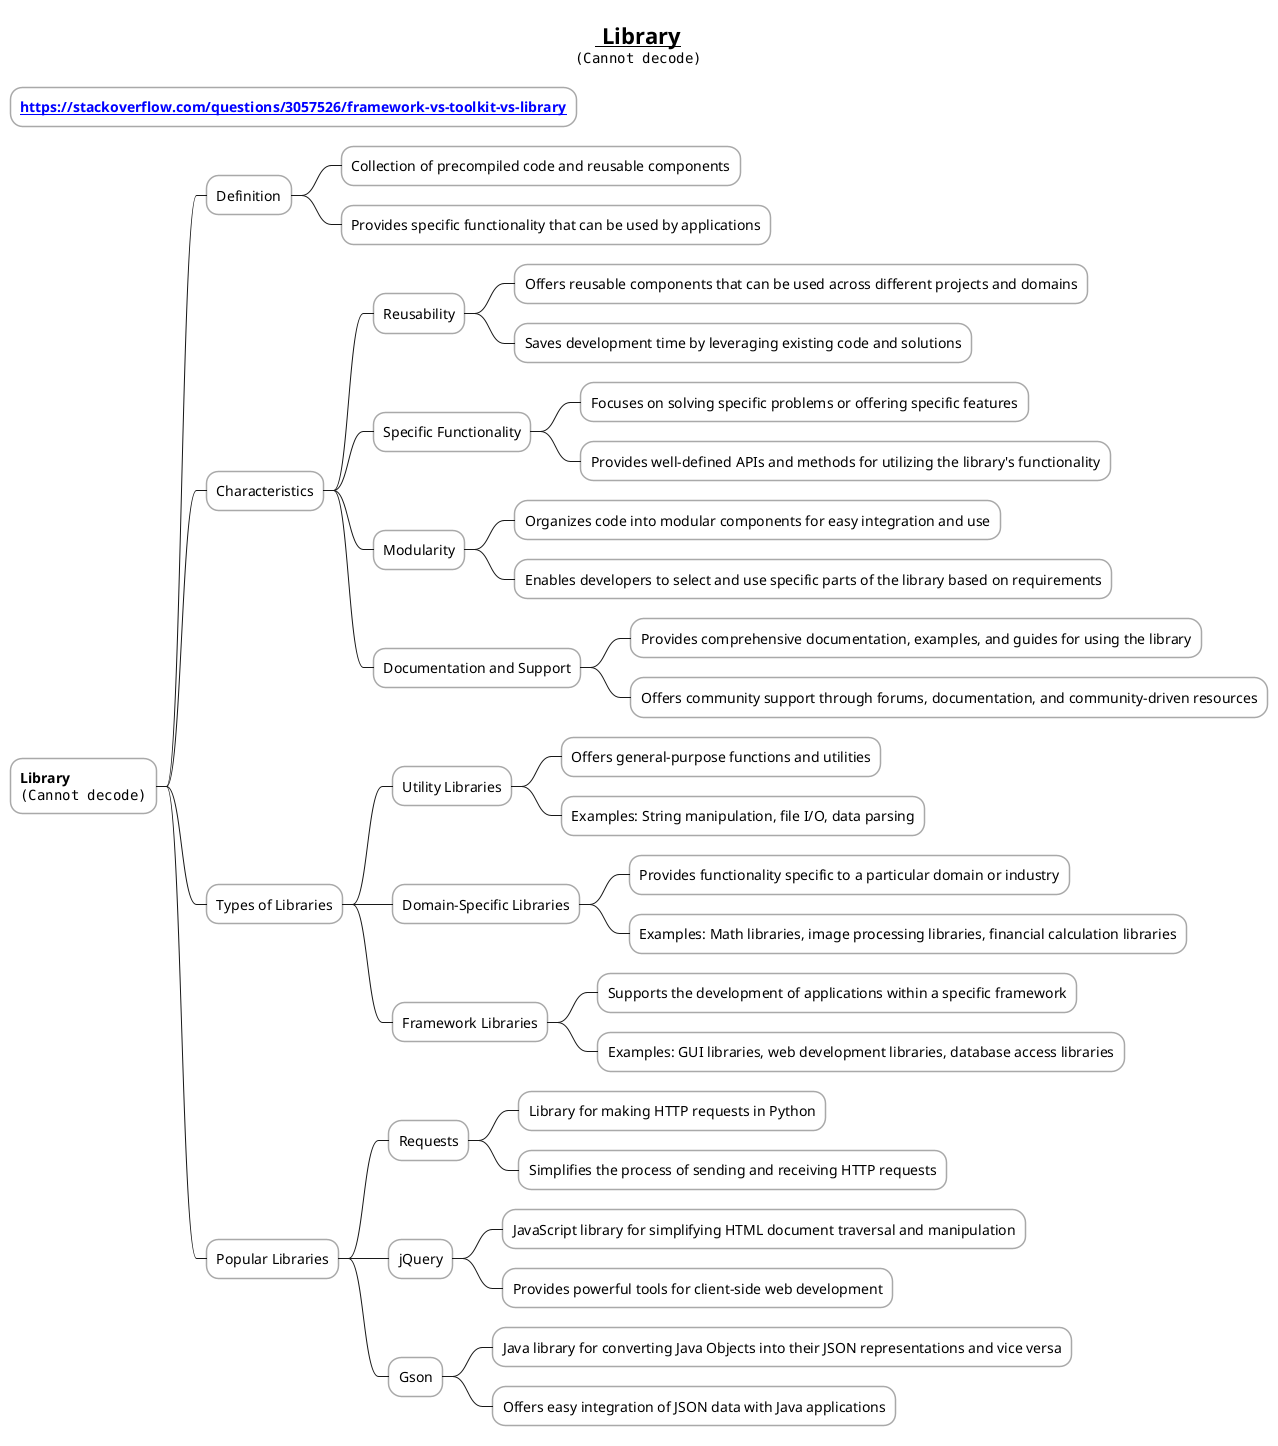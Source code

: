 @startmindmap

skinparam node {
    BorderColor DarkGray
    BackgroundColor White
}

skinparam connector {
    LineColor DarkGray
}
title =__ Library__\n<img:images/img.png>

* **[[https://stackoverflow.com/questions/3057526/framework-vs-toolkit-vs-library]]**

* **Library**\n<img:images/img_1.png>

** Definition
*** Collection of precompiled code and reusable components
*** Provides specific functionality that can be used by applications

** Characteristics

*** Reusability
**** Offers reusable components that can be used across different projects and domains
**** Saves development time by leveraging existing code and solutions

*** Specific Functionality
**** Focuses on solving specific problems or offering specific features
**** Provides well-defined APIs and methods for utilizing the library's functionality

*** Modularity
**** Organizes code into modular components for easy integration and use
**** Enables developers to select and use specific parts of the library based on requirements

*** Documentation and Support
**** Provides comprehensive documentation, examples, and guides for using the library
**** Offers community support through forums, documentation, and community-driven resources

** Types of Libraries

*** Utility Libraries
**** Offers general-purpose functions and utilities
**** Examples: String manipulation, file I/O, data parsing

*** Domain-Specific Libraries
**** Provides functionality specific to a particular domain or industry
**** Examples: Math libraries, image processing libraries, financial calculation libraries

*** Framework Libraries
**** Supports the development of applications within a specific framework
**** Examples: GUI libraries, web development libraries, database access libraries

** Popular Libraries

*** Requests
**** Library for making HTTP requests in Python
**** Simplifies the process of sending and receiving HTTP requests

*** jQuery
**** JavaScript library for simplifying HTML document traversal and manipulation
**** Provides powerful tools for client-side web development

*** Gson
**** Java library for converting Java Objects into their JSON representations and vice versa
**** Offers easy integration of JSON data with Java applications

@endmindmap
